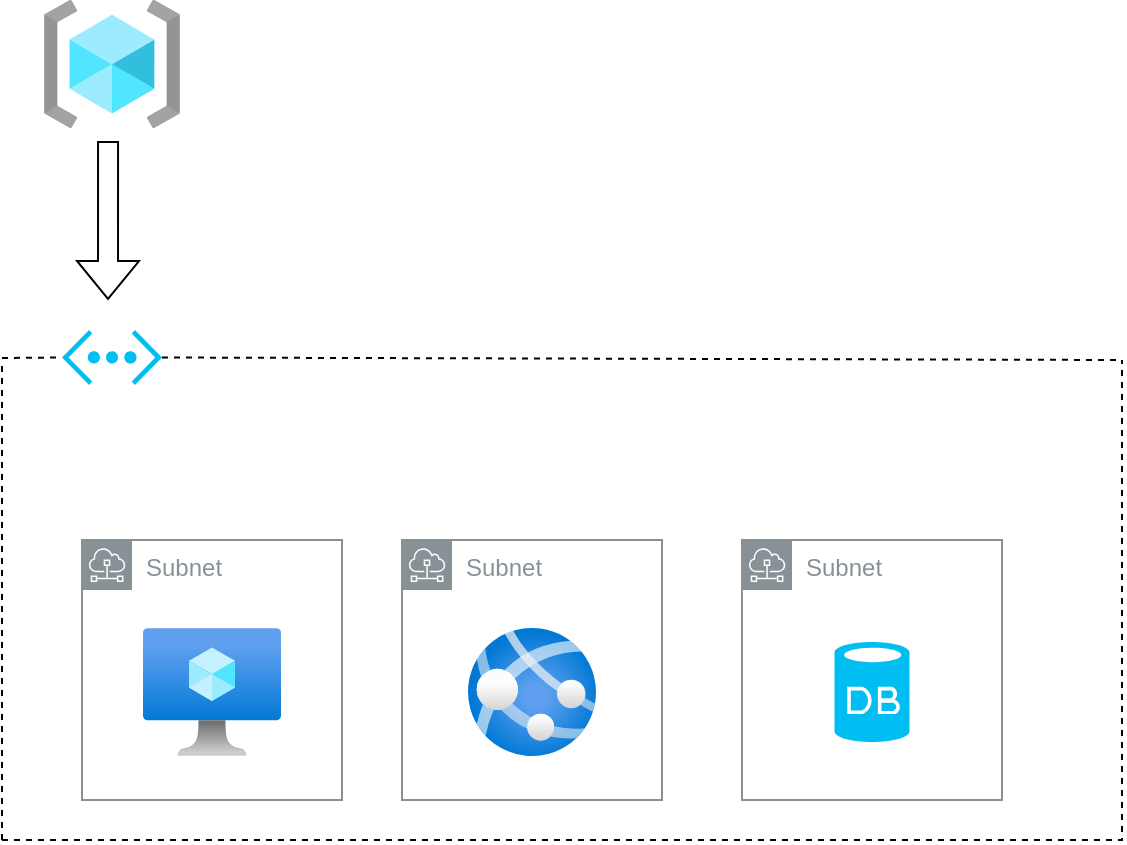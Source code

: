 <mxfile version="21.6.3" type="github">
  <diagram name="Page-1" id="Dvo9VXyqTJanOTSm4L2B">
    <mxGraphModel dx="1134" dy="790" grid="1" gridSize="10" guides="1" tooltips="1" connect="1" arrows="1" fold="1" page="1" pageScale="1" pageWidth="827" pageHeight="1169" math="0" shadow="0">
      <root>
        <mxCell id="0" />
        <mxCell id="1" parent="0" />
        <mxCell id="32Ctz6thCXEo9wm80PRS-1" value="" style="image;aspect=fixed;html=1;points=[];align=center;fontSize=12;image=img/lib/azure2/compute/Virtual_Machine.svg;" parent="1" vertex="1">
          <mxGeometry x="150.5" y="614" width="69" height="64" as="geometry" />
        </mxCell>
        <mxCell id="32Ctz6thCXEo9wm80PRS-2" value="" style="image;aspect=fixed;html=1;points=[];align=center;fontSize=12;image=img/lib/azure2/general/Resource_Groups.svg;" parent="1" vertex="1">
          <mxGeometry x="101" y="300" width="68" height="64" as="geometry" />
        </mxCell>
        <mxCell id="32Ctz6thCXEo9wm80PRS-3" value="" style="verticalLabelPosition=bottom;html=1;verticalAlign=top;align=center;strokeColor=none;fillColor=#00BEF2;shape=mxgraph.azure.virtual_network;pointerEvents=1;" parent="1" vertex="1">
          <mxGeometry x="110" y="465" width="50" height="27.5" as="geometry" />
        </mxCell>
        <mxCell id="32Ctz6thCXEo9wm80PRS-7" value="Subnet" style="sketch=0;outlineConnect=0;gradientColor=none;html=1;whiteSpace=wrap;fontSize=12;fontStyle=0;shape=mxgraph.aws4.group;grIcon=mxgraph.aws4.group_subnet;strokeColor=#879196;fillColor=none;verticalAlign=top;align=left;spacingLeft=30;fontColor=#879196;dashed=0;" parent="1" vertex="1">
          <mxGeometry x="120" y="570" width="130" height="130" as="geometry" />
        </mxCell>
        <mxCell id="32Ctz6thCXEo9wm80PRS-8" value="Subnet" style="sketch=0;outlineConnect=0;gradientColor=none;html=1;whiteSpace=wrap;fontSize=12;fontStyle=0;shape=mxgraph.aws4.group;grIcon=mxgraph.aws4.group_subnet;strokeColor=#879196;fillColor=none;verticalAlign=top;align=left;spacingLeft=30;fontColor=#879196;dashed=0;" parent="1" vertex="1">
          <mxGeometry x="280" y="570" width="130" height="130" as="geometry" />
        </mxCell>
        <mxCell id="32Ctz6thCXEo9wm80PRS-9" value="Subnet" style="sketch=0;outlineConnect=0;gradientColor=none;html=1;whiteSpace=wrap;fontSize=12;fontStyle=0;shape=mxgraph.aws4.group;grIcon=mxgraph.aws4.group_subnet;strokeColor=#879196;fillColor=none;verticalAlign=top;align=left;spacingLeft=30;fontColor=#879196;dashed=0;" parent="1" vertex="1">
          <mxGeometry x="450" y="570" width="130" height="130" as="geometry" />
        </mxCell>
        <mxCell id="32Ctz6thCXEo9wm80PRS-11" value="" style="image;aspect=fixed;html=1;points=[];align=center;fontSize=12;image=img/lib/azure2/app_services/App_Services.svg;" parent="1" vertex="1">
          <mxGeometry x="313" y="614" width="64" height="64" as="geometry" />
        </mxCell>
        <mxCell id="32Ctz6thCXEo9wm80PRS-13" value="" style="verticalLabelPosition=bottom;html=1;verticalAlign=top;align=center;strokeColor=none;fillColor=#00BEF2;shape=mxgraph.azure.database;" parent="1" vertex="1">
          <mxGeometry x="496.25" y="621" width="37.5" height="50" as="geometry" />
        </mxCell>
        <mxCell id="iCl3ORL3wnO9yVdzoR2i-6" value="" style="endArrow=none;dashed=1;html=1;rounded=0;exitX=1;exitY=0.5;exitDx=0;exitDy=0;exitPerimeter=0;" edge="1" parent="1" source="32Ctz6thCXEo9wm80PRS-3">
          <mxGeometry width="50" height="50" relative="1" as="geometry">
            <mxPoint x="390" y="530" as="sourcePoint" />
            <mxPoint x="640" y="480" as="targetPoint" />
          </mxGeometry>
        </mxCell>
        <mxCell id="iCl3ORL3wnO9yVdzoR2i-7" value="" style="endArrow=none;dashed=1;html=1;rounded=0;" edge="1" parent="1">
          <mxGeometry width="50" height="50" relative="1" as="geometry">
            <mxPoint x="80" y="720" as="sourcePoint" />
            <mxPoint x="640" y="480" as="targetPoint" />
            <Array as="points">
              <mxPoint x="640" y="720" />
            </Array>
          </mxGeometry>
        </mxCell>
        <mxCell id="iCl3ORL3wnO9yVdzoR2i-10" value="" style="endArrow=none;dashed=1;html=1;rounded=0;entryX=0;entryY=0.5;entryDx=0;entryDy=0;entryPerimeter=0;" edge="1" parent="1" target="32Ctz6thCXEo9wm80PRS-3">
          <mxGeometry width="50" height="50" relative="1" as="geometry">
            <mxPoint x="80" y="479" as="sourcePoint" />
            <mxPoint x="440" y="480" as="targetPoint" />
          </mxGeometry>
        </mxCell>
        <mxCell id="iCl3ORL3wnO9yVdzoR2i-11" value="" style="endArrow=none;dashed=1;html=1;rounded=0;" edge="1" parent="1">
          <mxGeometry width="50" height="50" relative="1" as="geometry">
            <mxPoint x="80" y="720" as="sourcePoint" />
            <mxPoint x="80" y="480" as="targetPoint" />
          </mxGeometry>
        </mxCell>
        <mxCell id="iCl3ORL3wnO9yVdzoR2i-12" value="" style="shape=flexArrow;endArrow=classic;html=1;rounded=0;exitX=0.471;exitY=1.102;exitDx=0;exitDy=0;exitPerimeter=0;" edge="1" parent="1" source="32Ctz6thCXEo9wm80PRS-2">
          <mxGeometry width="50" height="50" relative="1" as="geometry">
            <mxPoint x="390" y="530" as="sourcePoint" />
            <mxPoint x="133" y="450" as="targetPoint" />
          </mxGeometry>
        </mxCell>
      </root>
    </mxGraphModel>
  </diagram>
</mxfile>

